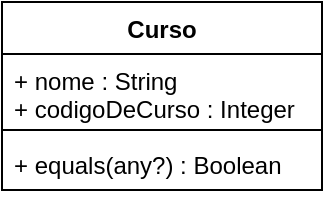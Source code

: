 <mxfile version="13.7.5" type="device"><diagram id="Jn25zfQjakDdt_DAaIYI" name="Page-1"><mxGraphModel dx="868" dy="482" grid="1" gridSize="10" guides="1" tooltips="1" connect="1" arrows="1" fold="1" page="1" pageScale="1" pageWidth="827" pageHeight="1169" math="0" shadow="0"><root><mxCell id="0"/><mxCell id="1" parent="0"/><mxCell id="F1j5aCHKGPktiGLjF9ks-1" value="Curso" style="swimlane;fontStyle=1;align=center;verticalAlign=top;childLayout=stackLayout;horizontal=1;startSize=26;horizontalStack=0;resizeParent=1;resizeParentMax=0;resizeLast=0;collapsible=1;marginBottom=0;" vertex="1" parent="1"><mxGeometry x="120" y="80" width="160" height="94" as="geometry"/></mxCell><mxCell id="F1j5aCHKGPktiGLjF9ks-2" value="+ nome : String&#10;+ codigoDeCurso : Integer" style="text;strokeColor=none;fillColor=none;align=left;verticalAlign=top;spacingLeft=4;spacingRight=4;overflow=hidden;rotatable=0;points=[[0,0.5],[1,0.5]];portConstraint=eastwest;" vertex="1" parent="F1j5aCHKGPktiGLjF9ks-1"><mxGeometry y="26" width="160" height="34" as="geometry"/></mxCell><mxCell id="F1j5aCHKGPktiGLjF9ks-3" value="" style="line;strokeWidth=1;fillColor=none;align=left;verticalAlign=middle;spacingTop=-1;spacingLeft=3;spacingRight=3;rotatable=0;labelPosition=right;points=[];portConstraint=eastwest;" vertex="1" parent="F1j5aCHKGPktiGLjF9ks-1"><mxGeometry y="60" width="160" height="8" as="geometry"/></mxCell><mxCell id="F1j5aCHKGPktiGLjF9ks-4" value="+ equals(any?) : Boolean" style="text;strokeColor=none;fillColor=none;align=left;verticalAlign=top;spacingLeft=4;spacingRight=4;overflow=hidden;rotatable=0;points=[[0,0.5],[1,0.5]];portConstraint=eastwest;" vertex="1" parent="F1j5aCHKGPktiGLjF9ks-1"><mxGeometry y="68" width="160" height="26" as="geometry"/></mxCell></root></mxGraphModel></diagram></mxfile>